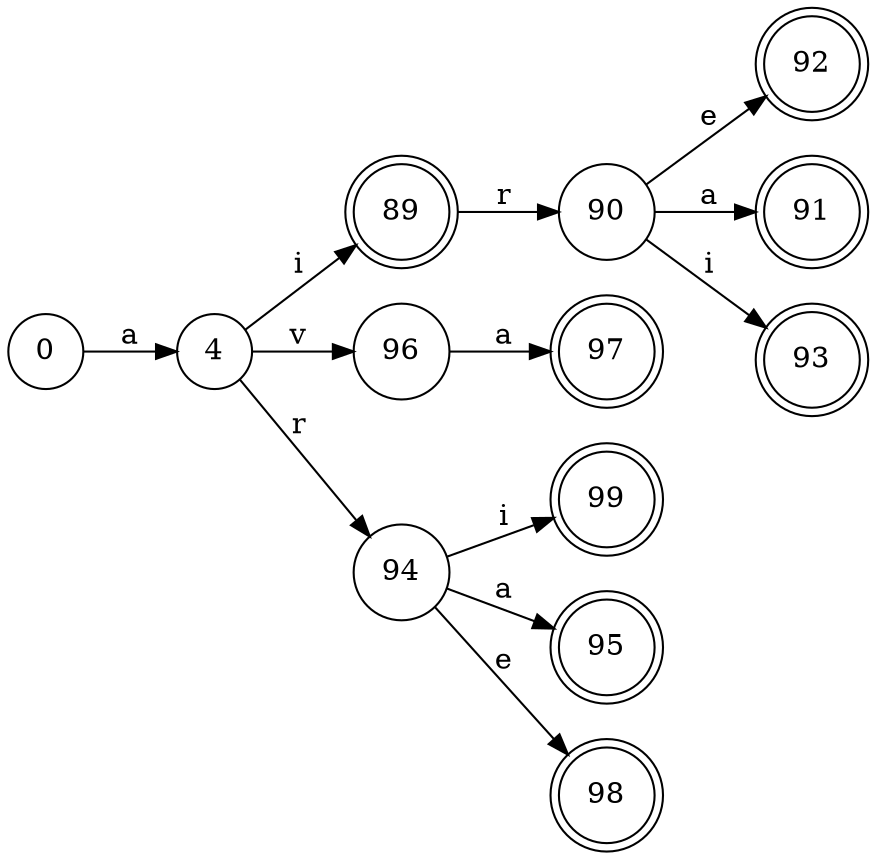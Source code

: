 digraph{
	rankdir = LR;
	97, 89, 92, 91, 93, 99, 95, 98 [shape=doublecircle]
	node [shape=circle]
	0 -> 4 [label="a"]
	4 -> 96 [label="v"]
	96 -> 97 [label="a"]
	4 -> 89 [label="i"]
	89 -> 90 [label="r"]
	90 -> 92 [label="e"]
	90 -> 91 [label="a"]
	90 -> 93 [label="i"]
	4 -> 94 [label="r"]
	94 -> 99 [label="i"]
	94 -> 95 [label="a"]
	94 -> 98 [label="e"]
}
